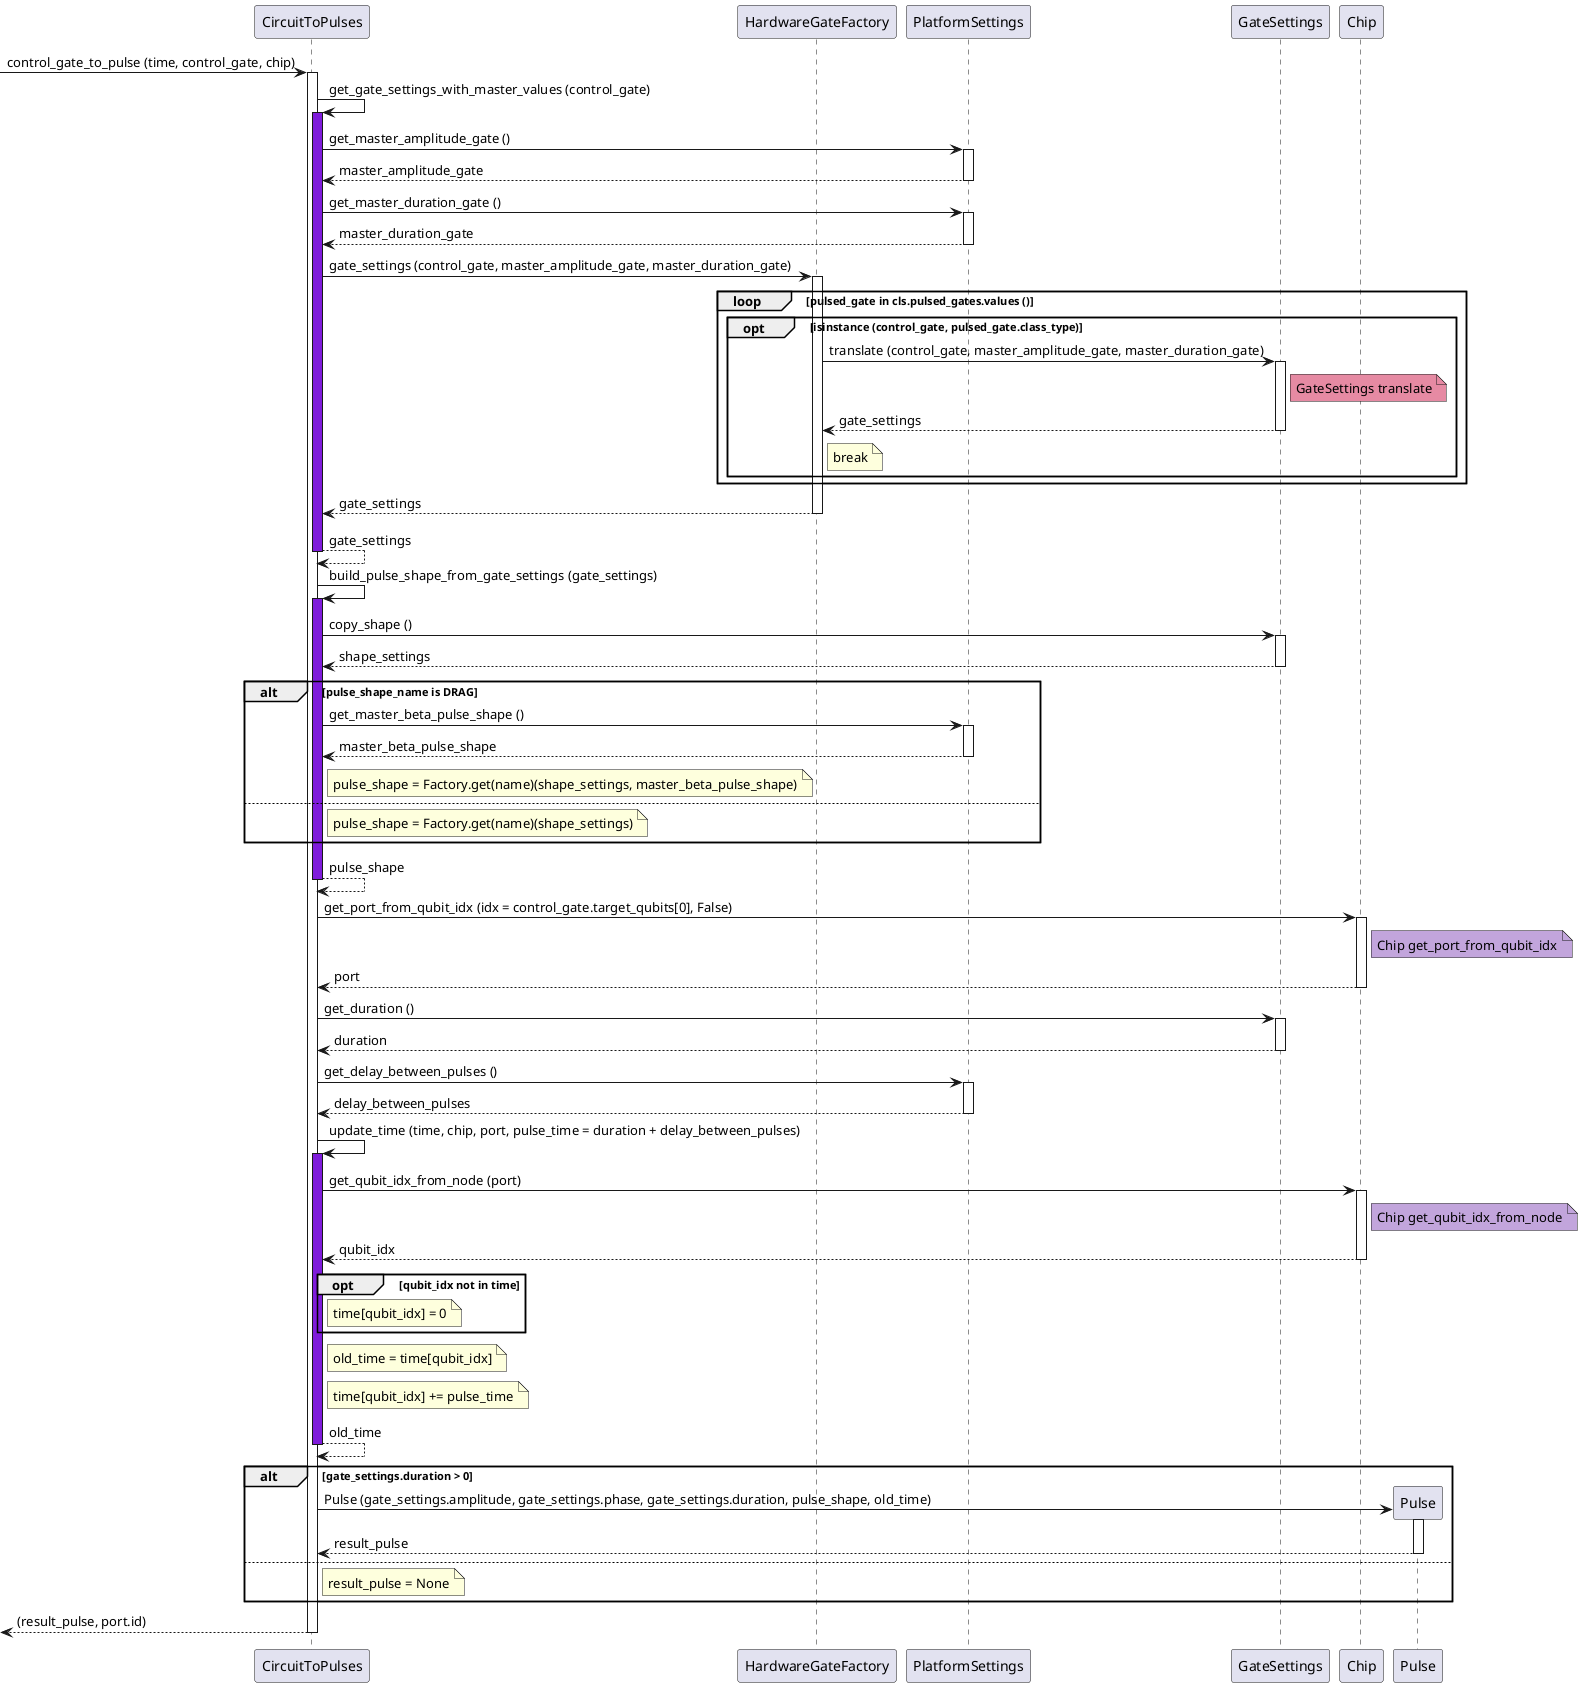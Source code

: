 @startuml

participant CircuitToPulses as trans
participant HardwareGateFactory as fact
participant PlatformSettings as set
participant GateSettings as gateset
participant Chip as chip

[-> trans ++: control_gate_to_pulse (time, control_gate, chip)
trans -> trans: get_gate_settings_with_master_values (control_gate)
activate trans #7F1CDB
trans -> set ++: get_master_amplitude_gate ()
return master_amplitude_gate
trans -> set ++: get_master_duration_gate ()
return master_duration_gate
trans -> fact ++: gate_settings (control_gate, master_amplitude_gate, master_duration_gate)
loop pulsed_gate in cls.pulsed_gates.values ()
    opt isinstance (control_gate, pulsed_gate.class_type)
        fact -> gateset ++: translate (control_gate, master_amplitude_gate, master_duration_gate)
        note right of gateset #E68AA3: GateSettings translate
        return gate_settings
        note right of fact: break
    end
end
return gate_settings
return gate_settings

trans -> trans: build_pulse_shape_from_gate_settings (gate_settings)
activate trans #7F1CDB
trans -> gateset ++: copy_shape ()
return shape_settings
alt pulse_shape_name is DRAG
    trans -> set ++: get_master_beta_pulse_shape ()
    return master_beta_pulse_shape
    note right of trans: pulse_shape = Factory.get(name)(shape_settings, master_beta_pulse_shape)
else
    note right of trans: pulse_shape = Factory.get(name)(shape_settings)
end
return pulse_shape

trans -> chip ++: get_port_from_qubit_idx (idx = control_gate.target_qubits[0], False)
note right of chip #C2A5DC: Chip get_port_from_qubit_idx
return port

trans -> gateset ++: get_duration ()
return duration

trans -> set ++:get_delay_between_pulses ()
return delay_between_pulses

trans -> trans: update_time (time, chip, port, pulse_time = duration + delay_between_pulses)
activate trans #7F1CDB
trans -> chip ++: get_qubit_idx_from_node (port)
note right of chip #C2A5DC: Chip get_qubit_idx_from_node
return qubit_idx

opt qubit_idx not in time
    note right of trans: time[qubit_idx] = 0
end
note right of trans: old_time = time[qubit_idx]
note right of trans: time[qubit_idx] += pulse_time
return old_time

alt gate_settings.duration > 0
    trans -> Pulse **: Pulse (gate_settings.amplitude, gate_settings.phase, gate_settings.duration, pulse_shape, old_time)
    activate Pulse
    return result_pulse
else
    note right of trans: result_pulse = None
end

return (result_pulse, port.id)

@enduml
